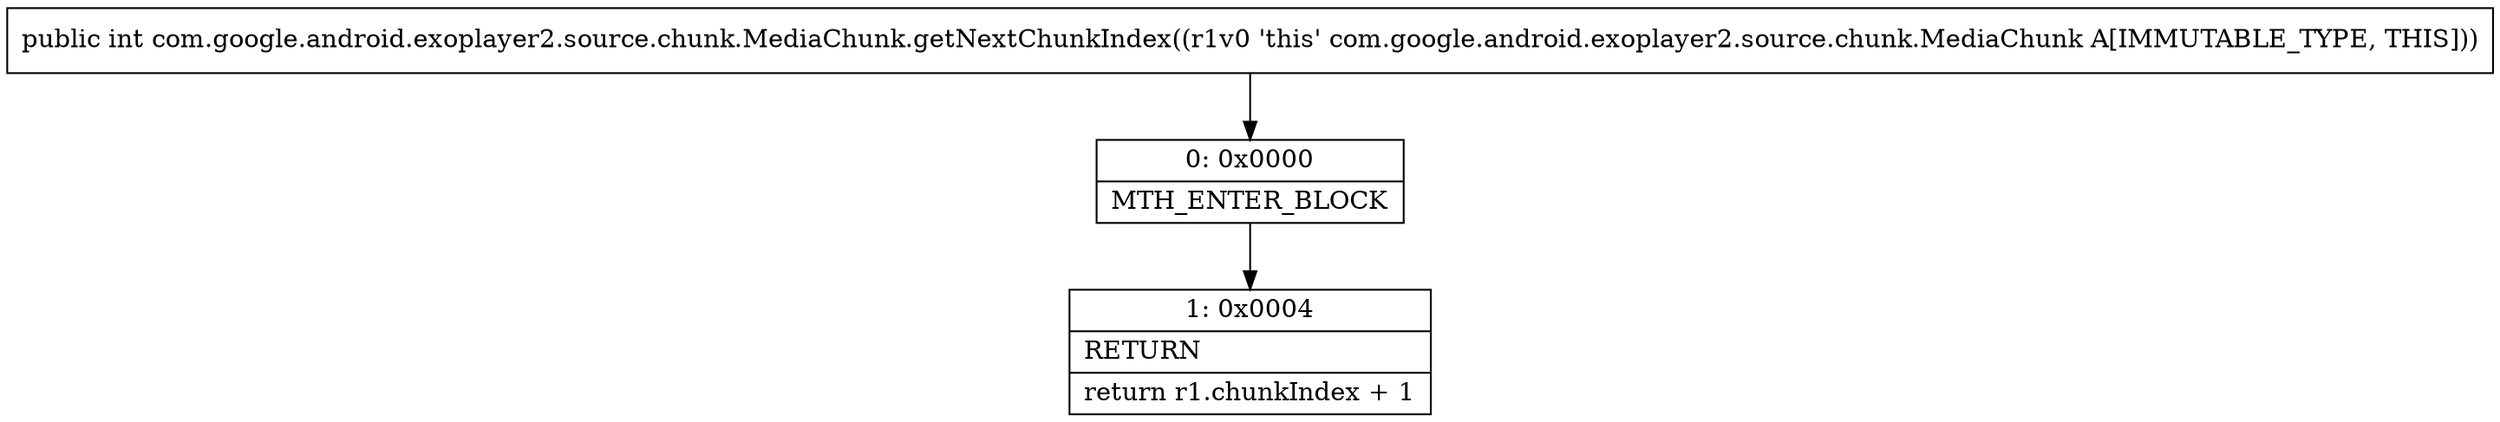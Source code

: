 digraph "CFG forcom.google.android.exoplayer2.source.chunk.MediaChunk.getNextChunkIndex()I" {
Node_0 [shape=record,label="{0\:\ 0x0000|MTH_ENTER_BLOCK\l}"];
Node_1 [shape=record,label="{1\:\ 0x0004|RETURN\l|return r1.chunkIndex + 1\l}"];
MethodNode[shape=record,label="{public int com.google.android.exoplayer2.source.chunk.MediaChunk.getNextChunkIndex((r1v0 'this' com.google.android.exoplayer2.source.chunk.MediaChunk A[IMMUTABLE_TYPE, THIS])) }"];
MethodNode -> Node_0;
Node_0 -> Node_1;
}

